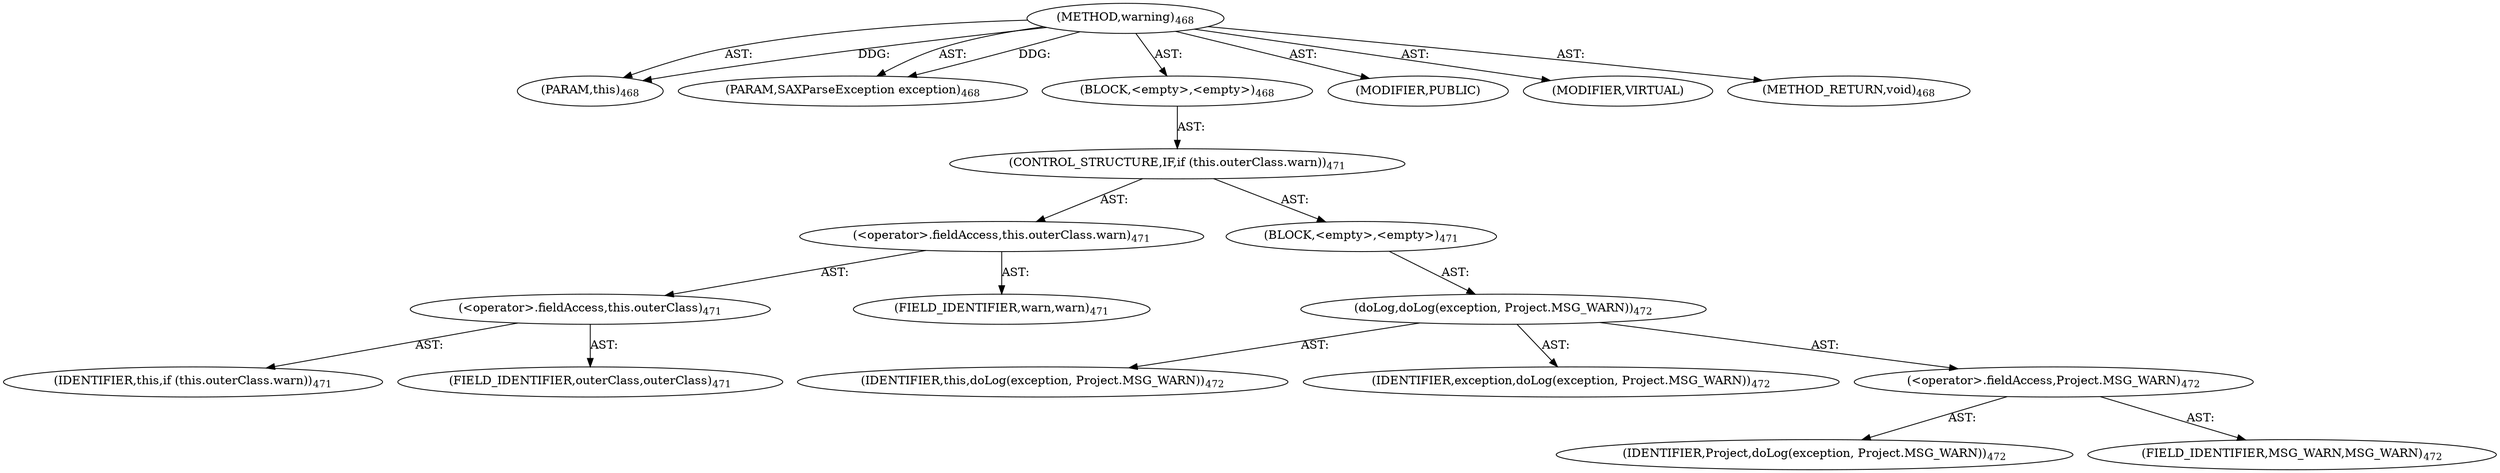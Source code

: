 digraph "warning" {  
"111669149718" [label = <(METHOD,warning)<SUB>468</SUB>> ]
"115964117003" [label = <(PARAM,this)<SUB>468</SUB>> ]
"115964117035" [label = <(PARAM,SAXParseException exception)<SUB>468</SUB>> ]
"25769803848" [label = <(BLOCK,&lt;empty&gt;,&lt;empty&gt;)<SUB>468</SUB>> ]
"47244640294" [label = <(CONTROL_STRUCTURE,IF,if (this.outerClass.warn))<SUB>471</SUB>> ]
"30064771360" [label = <(&lt;operator&gt;.fieldAccess,this.outerClass.warn)<SUB>471</SUB>> ]
"30064771361" [label = <(&lt;operator&gt;.fieldAccess,this.outerClass)<SUB>471</SUB>> ]
"68719476968" [label = <(IDENTIFIER,this,if (this.outerClass.warn))<SUB>471</SUB>> ]
"55834574921" [label = <(FIELD_IDENTIFIER,outerClass,outerClass)<SUB>471</SUB>> ]
"55834574922" [label = <(FIELD_IDENTIFIER,warn,warn)<SUB>471</SUB>> ]
"25769803849" [label = <(BLOCK,&lt;empty&gt;,&lt;empty&gt;)<SUB>471</SUB>> ]
"30064771362" [label = <(doLog,doLog(exception, Project.MSG_WARN))<SUB>472</SUB>> ]
"68719476765" [label = <(IDENTIFIER,this,doLog(exception, Project.MSG_WARN))<SUB>472</SUB>> ]
"68719476969" [label = <(IDENTIFIER,exception,doLog(exception, Project.MSG_WARN))<SUB>472</SUB>> ]
"30064771363" [label = <(&lt;operator&gt;.fieldAccess,Project.MSG_WARN)<SUB>472</SUB>> ]
"68719476970" [label = <(IDENTIFIER,Project,doLog(exception, Project.MSG_WARN))<SUB>472</SUB>> ]
"55834574923" [label = <(FIELD_IDENTIFIER,MSG_WARN,MSG_WARN)<SUB>472</SUB>> ]
"133143986238" [label = <(MODIFIER,PUBLIC)> ]
"133143986239" [label = <(MODIFIER,VIRTUAL)> ]
"128849018902" [label = <(METHOD_RETURN,void)<SUB>468</SUB>> ]
  "111669149718" -> "115964117003"  [ label = "AST: "] 
  "111669149718" -> "115964117035"  [ label = "AST: "] 
  "111669149718" -> "25769803848"  [ label = "AST: "] 
  "111669149718" -> "133143986238"  [ label = "AST: "] 
  "111669149718" -> "133143986239"  [ label = "AST: "] 
  "111669149718" -> "128849018902"  [ label = "AST: "] 
  "25769803848" -> "47244640294"  [ label = "AST: "] 
  "47244640294" -> "30064771360"  [ label = "AST: "] 
  "47244640294" -> "25769803849"  [ label = "AST: "] 
  "30064771360" -> "30064771361"  [ label = "AST: "] 
  "30064771360" -> "55834574922"  [ label = "AST: "] 
  "30064771361" -> "68719476968"  [ label = "AST: "] 
  "30064771361" -> "55834574921"  [ label = "AST: "] 
  "25769803849" -> "30064771362"  [ label = "AST: "] 
  "30064771362" -> "68719476765"  [ label = "AST: "] 
  "30064771362" -> "68719476969"  [ label = "AST: "] 
  "30064771362" -> "30064771363"  [ label = "AST: "] 
  "30064771363" -> "68719476970"  [ label = "AST: "] 
  "30064771363" -> "55834574923"  [ label = "AST: "] 
  "111669149718" -> "115964117003"  [ label = "DDG: "] 
  "111669149718" -> "115964117035"  [ label = "DDG: "] 
}
